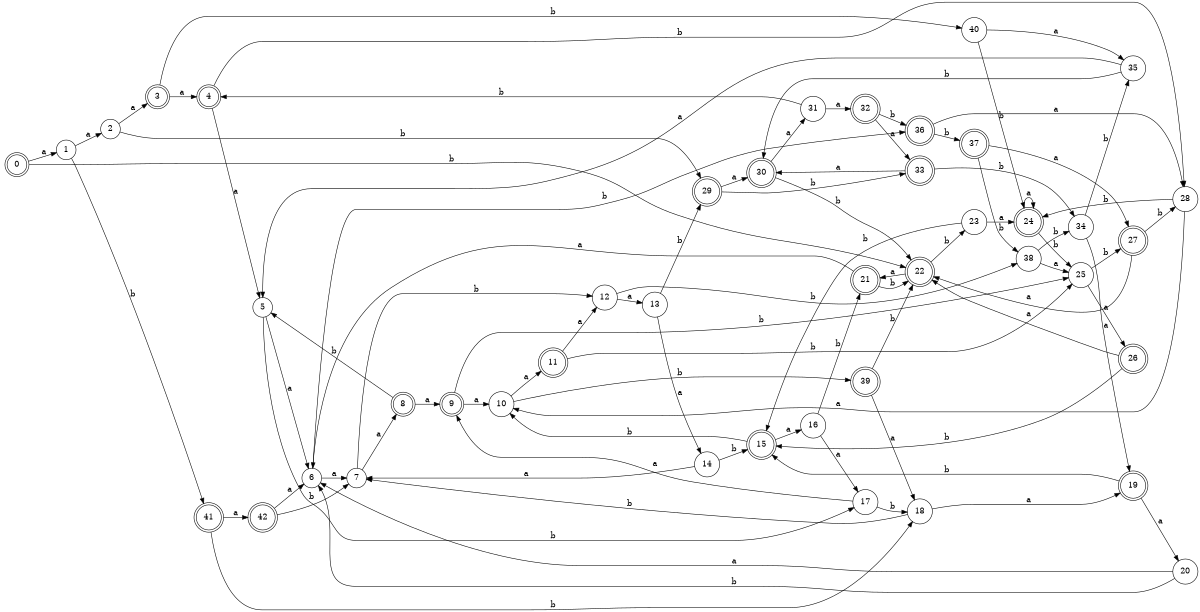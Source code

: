 digraph n35_7 {
__start0 [label="" shape="none"];

rankdir=LR;
size="8,5";

s0 [style="rounded,filled", color="black", fillcolor="white" shape="doublecircle", label="0"];
s1 [style="filled", color="black", fillcolor="white" shape="circle", label="1"];
s2 [style="filled", color="black", fillcolor="white" shape="circle", label="2"];
s3 [style="rounded,filled", color="black", fillcolor="white" shape="doublecircle", label="3"];
s4 [style="rounded,filled", color="black", fillcolor="white" shape="doublecircle", label="4"];
s5 [style="filled", color="black", fillcolor="white" shape="circle", label="5"];
s6 [style="filled", color="black", fillcolor="white" shape="circle", label="6"];
s7 [style="filled", color="black", fillcolor="white" shape="circle", label="7"];
s8 [style="rounded,filled", color="black", fillcolor="white" shape="doublecircle", label="8"];
s9 [style="rounded,filled", color="black", fillcolor="white" shape="doublecircle", label="9"];
s10 [style="filled", color="black", fillcolor="white" shape="circle", label="10"];
s11 [style="rounded,filled", color="black", fillcolor="white" shape="doublecircle", label="11"];
s12 [style="filled", color="black", fillcolor="white" shape="circle", label="12"];
s13 [style="filled", color="black", fillcolor="white" shape="circle", label="13"];
s14 [style="filled", color="black", fillcolor="white" shape="circle", label="14"];
s15 [style="rounded,filled", color="black", fillcolor="white" shape="doublecircle", label="15"];
s16 [style="filled", color="black", fillcolor="white" shape="circle", label="16"];
s17 [style="filled", color="black", fillcolor="white" shape="circle", label="17"];
s18 [style="filled", color="black", fillcolor="white" shape="circle", label="18"];
s19 [style="rounded,filled", color="black", fillcolor="white" shape="doublecircle", label="19"];
s20 [style="filled", color="black", fillcolor="white" shape="circle", label="20"];
s21 [style="rounded,filled", color="black", fillcolor="white" shape="doublecircle", label="21"];
s22 [style="rounded,filled", color="black", fillcolor="white" shape="doublecircle", label="22"];
s23 [style="filled", color="black", fillcolor="white" shape="circle", label="23"];
s24 [style="rounded,filled", color="black", fillcolor="white" shape="doublecircle", label="24"];
s25 [style="filled", color="black", fillcolor="white" shape="circle", label="25"];
s26 [style="rounded,filled", color="black", fillcolor="white" shape="doublecircle", label="26"];
s27 [style="rounded,filled", color="black", fillcolor="white" shape="doublecircle", label="27"];
s28 [style="filled", color="black", fillcolor="white" shape="circle", label="28"];
s29 [style="rounded,filled", color="black", fillcolor="white" shape="doublecircle", label="29"];
s30 [style="rounded,filled", color="black", fillcolor="white" shape="doublecircle", label="30"];
s31 [style="filled", color="black", fillcolor="white" shape="circle", label="31"];
s32 [style="rounded,filled", color="black", fillcolor="white" shape="doublecircle", label="32"];
s33 [style="rounded,filled", color="black", fillcolor="white" shape="doublecircle", label="33"];
s34 [style="filled", color="black", fillcolor="white" shape="circle", label="34"];
s35 [style="filled", color="black", fillcolor="white" shape="circle", label="35"];
s36 [style="rounded,filled", color="black", fillcolor="white" shape="doublecircle", label="36"];
s37 [style="rounded,filled", color="black", fillcolor="white" shape="doublecircle", label="37"];
s38 [style="filled", color="black", fillcolor="white" shape="circle", label="38"];
s39 [style="rounded,filled", color="black", fillcolor="white" shape="doublecircle", label="39"];
s40 [style="filled", color="black", fillcolor="white" shape="circle", label="40"];
s41 [style="rounded,filled", color="black", fillcolor="white" shape="doublecircle", label="41"];
s42 [style="rounded,filled", color="black", fillcolor="white" shape="doublecircle", label="42"];
s0 -> s1 [label="a"];
s0 -> s22 [label="b"];
s1 -> s2 [label="a"];
s1 -> s41 [label="b"];
s2 -> s3 [label="a"];
s2 -> s29 [label="b"];
s3 -> s4 [label="a"];
s3 -> s40 [label="b"];
s4 -> s5 [label="a"];
s4 -> s28 [label="b"];
s5 -> s6 [label="a"];
s5 -> s17 [label="b"];
s6 -> s7 [label="a"];
s6 -> s36 [label="b"];
s7 -> s8 [label="a"];
s7 -> s12 [label="b"];
s8 -> s9 [label="a"];
s8 -> s5 [label="b"];
s9 -> s10 [label="a"];
s9 -> s25 [label="b"];
s10 -> s11 [label="a"];
s10 -> s39 [label="b"];
s11 -> s12 [label="a"];
s11 -> s25 [label="b"];
s12 -> s13 [label="a"];
s12 -> s38 [label="b"];
s13 -> s14 [label="a"];
s13 -> s29 [label="b"];
s14 -> s7 [label="a"];
s14 -> s15 [label="b"];
s15 -> s16 [label="a"];
s15 -> s10 [label="b"];
s16 -> s17 [label="a"];
s16 -> s21 [label="b"];
s17 -> s9 [label="a"];
s17 -> s18 [label="b"];
s18 -> s19 [label="a"];
s18 -> s7 [label="b"];
s19 -> s20 [label="a"];
s19 -> s15 [label="b"];
s20 -> s6 [label="a"];
s20 -> s6 [label="b"];
s21 -> s6 [label="a"];
s21 -> s22 [label="b"];
s22 -> s21 [label="a"];
s22 -> s23 [label="b"];
s23 -> s24 [label="a"];
s23 -> s15 [label="b"];
s24 -> s24 [label="a"];
s24 -> s25 [label="b"];
s25 -> s26 [label="a"];
s25 -> s27 [label="b"];
s26 -> s22 [label="a"];
s26 -> s15 [label="b"];
s27 -> s22 [label="a"];
s27 -> s28 [label="b"];
s28 -> s10 [label="a"];
s28 -> s24 [label="b"];
s29 -> s30 [label="a"];
s29 -> s33 [label="b"];
s30 -> s31 [label="a"];
s30 -> s22 [label="b"];
s31 -> s32 [label="a"];
s31 -> s4 [label="b"];
s32 -> s33 [label="a"];
s32 -> s36 [label="b"];
s33 -> s30 [label="a"];
s33 -> s34 [label="b"];
s34 -> s19 [label="a"];
s34 -> s35 [label="b"];
s35 -> s5 [label="a"];
s35 -> s30 [label="b"];
s36 -> s28 [label="a"];
s36 -> s37 [label="b"];
s37 -> s27 [label="a"];
s37 -> s38 [label="b"];
s38 -> s25 [label="a"];
s38 -> s34 [label="b"];
s39 -> s18 [label="a"];
s39 -> s22 [label="b"];
s40 -> s35 [label="a"];
s40 -> s24 [label="b"];
s41 -> s42 [label="a"];
s41 -> s18 [label="b"];
s42 -> s6 [label="a"];
s42 -> s7 [label="b"];

}